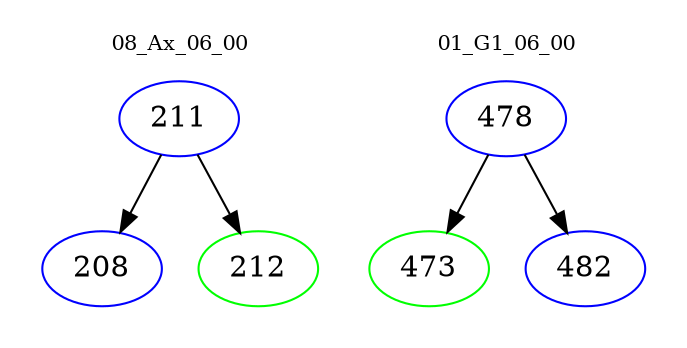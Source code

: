 digraph{
subgraph cluster_0 {
color = white
label = "08_Ax_06_00";
fontsize=10;
T0_211 [label="211", color="blue"]
T0_211 -> T0_208 [color="black"]
T0_208 [label="208", color="blue"]
T0_211 -> T0_212 [color="black"]
T0_212 [label="212", color="green"]
}
subgraph cluster_1 {
color = white
label = "01_G1_06_00";
fontsize=10;
T1_478 [label="478", color="blue"]
T1_478 -> T1_473 [color="black"]
T1_473 [label="473", color="green"]
T1_478 -> T1_482 [color="black"]
T1_482 [label="482", color="blue"]
}
}
